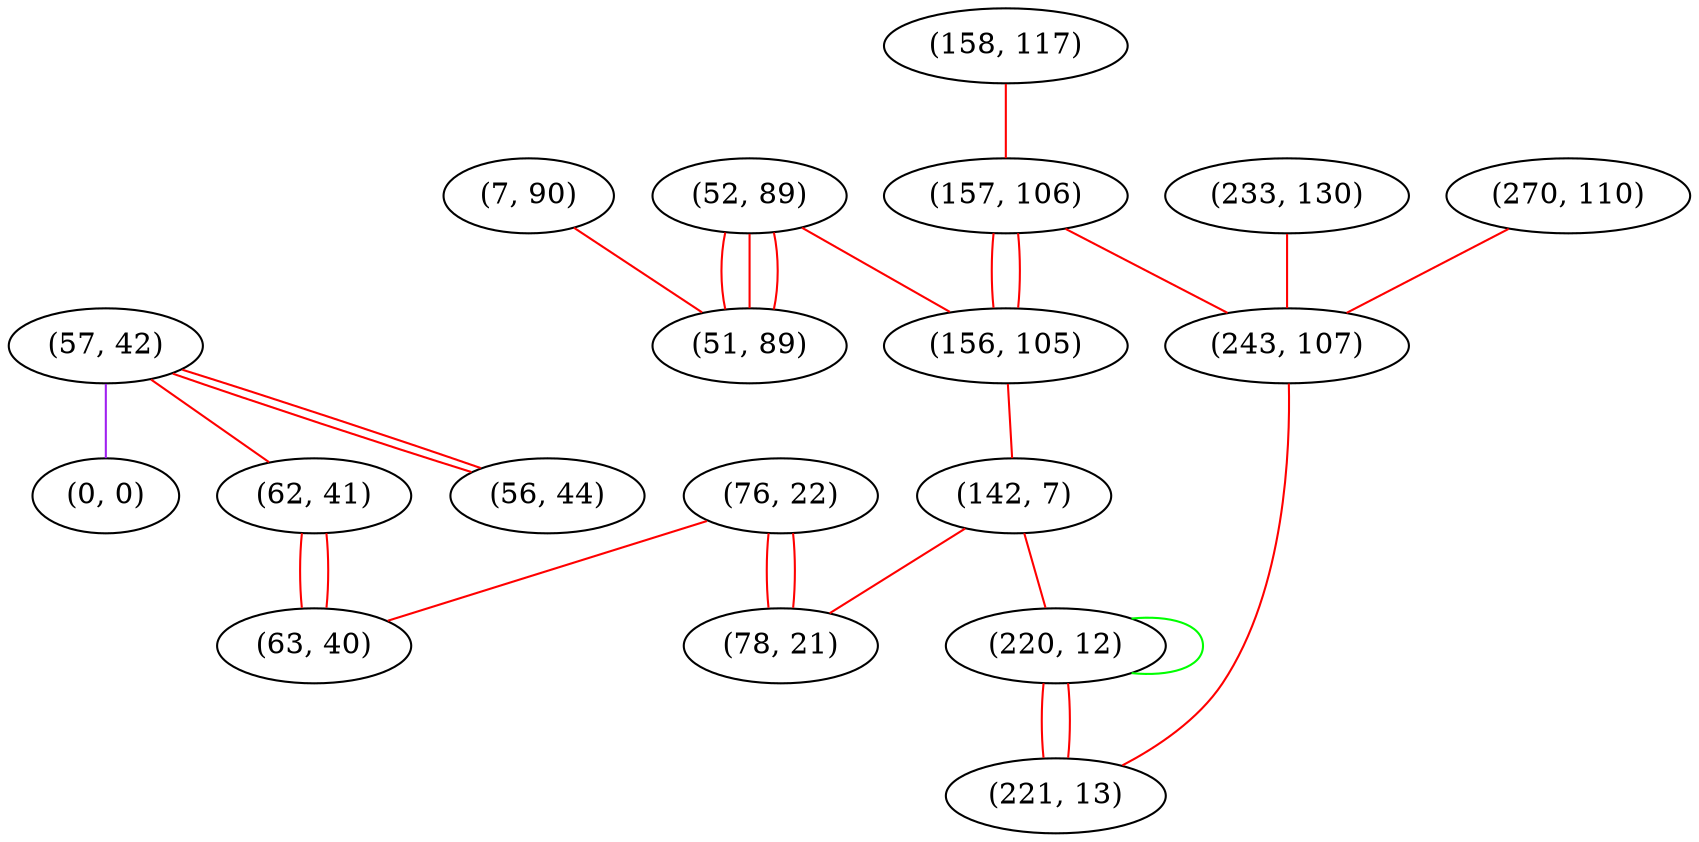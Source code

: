 graph "" {
"(57, 42)";
"(0, 0)";
"(52, 89)";
"(158, 117)";
"(7, 90)";
"(233, 130)";
"(157, 106)";
"(62, 41)";
"(56, 44)";
"(156, 105)";
"(76, 22)";
"(51, 89)";
"(142, 7)";
"(78, 21)";
"(270, 110)";
"(63, 40)";
"(220, 12)";
"(243, 107)";
"(221, 13)";
"(57, 42)" -- "(62, 41)"  [color=red, key=0, weight=1];
"(57, 42)" -- "(0, 0)"  [color=purple, key=0, weight=4];
"(57, 42)" -- "(56, 44)"  [color=red, key=0, weight=1];
"(57, 42)" -- "(56, 44)"  [color=red, key=1, weight=1];
"(52, 89)" -- "(51, 89)"  [color=red, key=0, weight=1];
"(52, 89)" -- "(51, 89)"  [color=red, key=1, weight=1];
"(52, 89)" -- "(51, 89)"  [color=red, key=2, weight=1];
"(52, 89)" -- "(156, 105)"  [color=red, key=0, weight=1];
"(158, 117)" -- "(157, 106)"  [color=red, key=0, weight=1];
"(7, 90)" -- "(51, 89)"  [color=red, key=0, weight=1];
"(233, 130)" -- "(243, 107)"  [color=red, key=0, weight=1];
"(157, 106)" -- "(156, 105)"  [color=red, key=0, weight=1];
"(157, 106)" -- "(156, 105)"  [color=red, key=1, weight=1];
"(157, 106)" -- "(243, 107)"  [color=red, key=0, weight=1];
"(62, 41)" -- "(63, 40)"  [color=red, key=0, weight=1];
"(62, 41)" -- "(63, 40)"  [color=red, key=1, weight=1];
"(156, 105)" -- "(142, 7)"  [color=red, key=0, weight=1];
"(76, 22)" -- "(63, 40)"  [color=red, key=0, weight=1];
"(76, 22)" -- "(78, 21)"  [color=red, key=0, weight=1];
"(76, 22)" -- "(78, 21)"  [color=red, key=1, weight=1];
"(142, 7)" -- "(220, 12)"  [color=red, key=0, weight=1];
"(142, 7)" -- "(78, 21)"  [color=red, key=0, weight=1];
"(270, 110)" -- "(243, 107)"  [color=red, key=0, weight=1];
"(220, 12)" -- "(220, 12)"  [color=green, key=0, weight=2];
"(220, 12)" -- "(221, 13)"  [color=red, key=0, weight=1];
"(220, 12)" -- "(221, 13)"  [color=red, key=1, weight=1];
"(243, 107)" -- "(221, 13)"  [color=red, key=0, weight=1];
}

